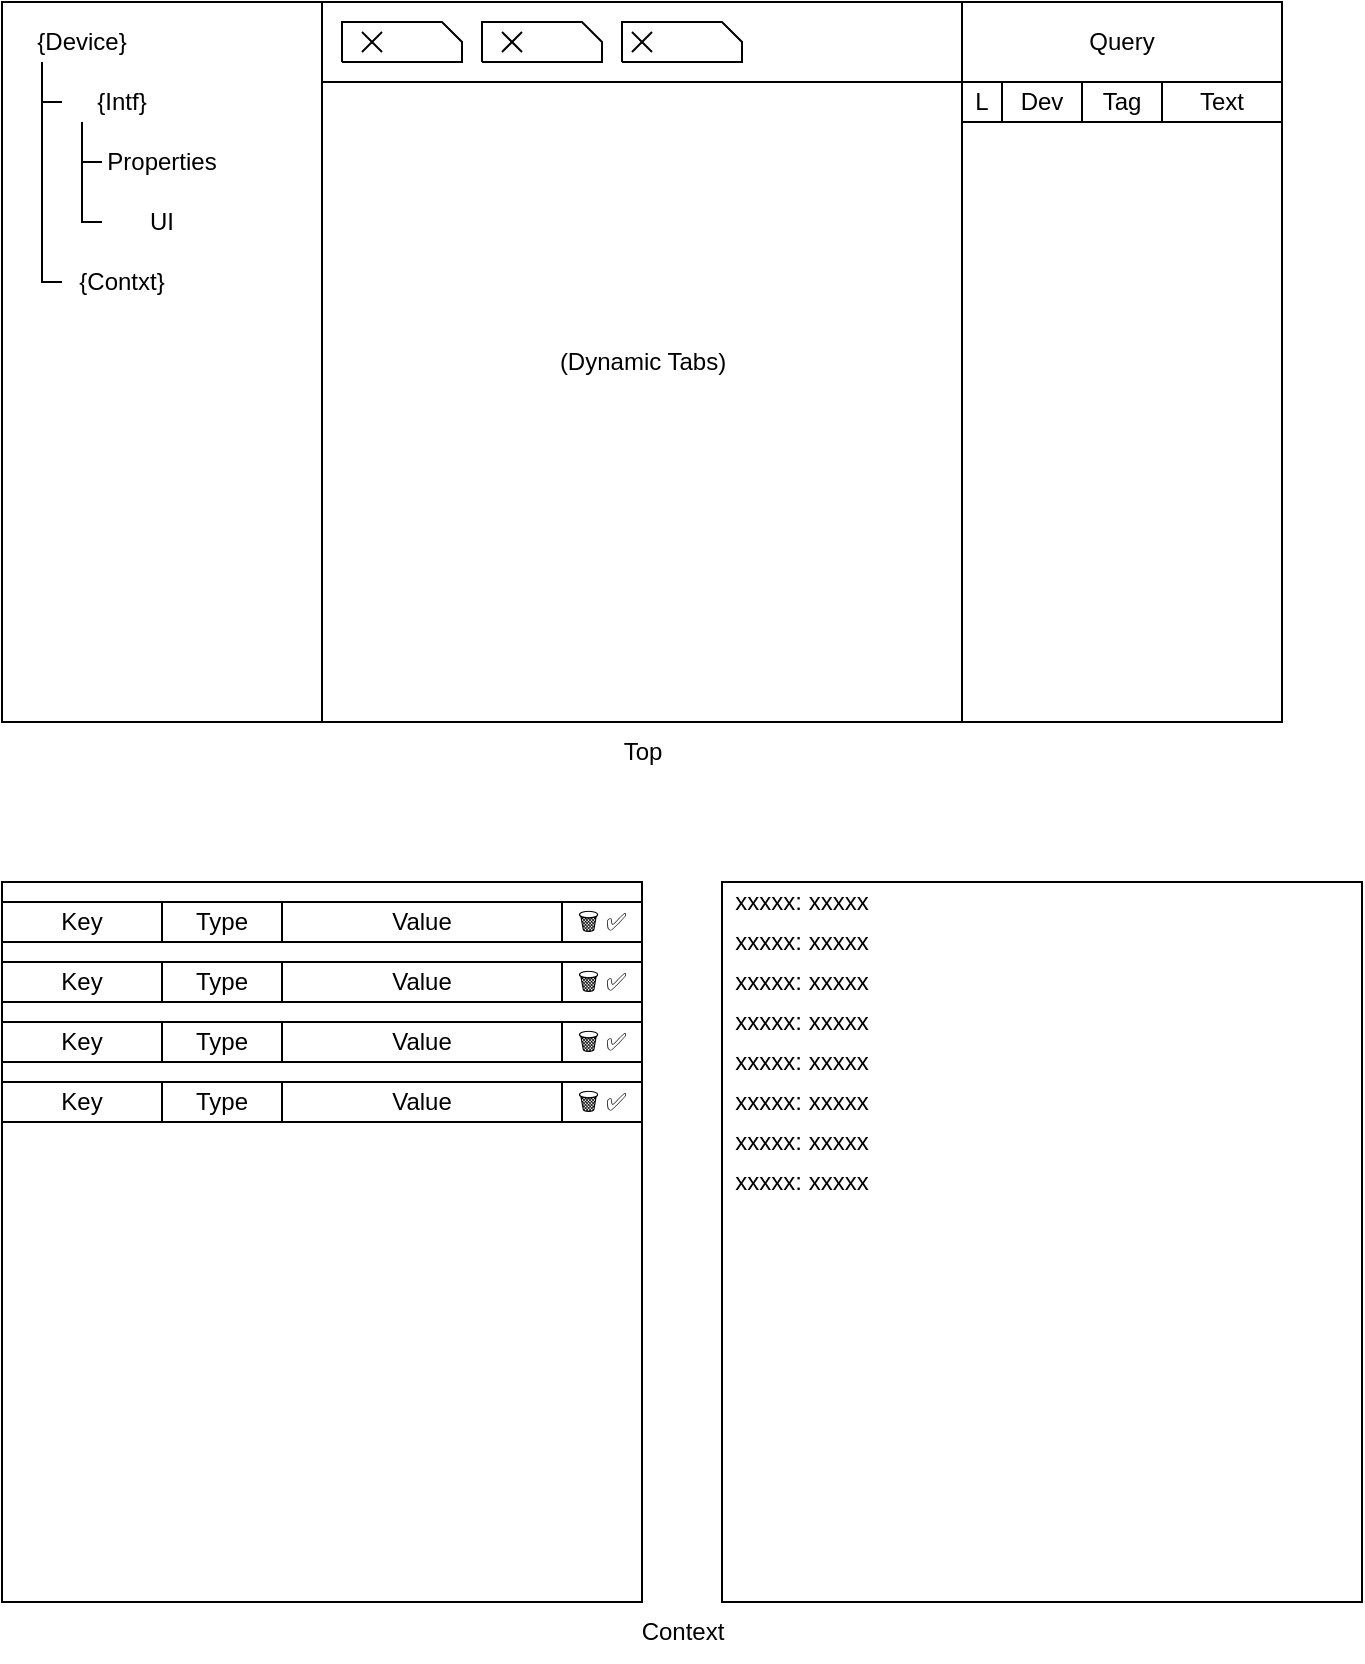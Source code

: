 <mxfile>
    <diagram id="i8nCHE71dqEQOdLemHbe" name="ページ1">
        <mxGraphModel dx="751" dy="873" grid="1" gridSize="10" guides="1" tooltips="1" connect="1" arrows="1" fold="1" page="1" pageScale="1" pageWidth="827" pageHeight="1169" math="0" shadow="0">
            <root>
                <mxCell id="0"/>
                <mxCell id="1" parent="0"/>
                <mxCell id="9" value="" style="whiteSpace=wrap;html=1;fillColor=none;" parent="1" vertex="1">
                    <mxGeometry x="40" y="40" width="640" height="360" as="geometry"/>
                </mxCell>
                <mxCell id="10" value="" style="whiteSpace=wrap;html=1;fillColor=none;" parent="1" vertex="1">
                    <mxGeometry x="40" y="40" width="160" height="360" as="geometry"/>
                </mxCell>
                <mxCell id="11" value="" style="whiteSpace=wrap;html=1;fillColor=none;" parent="1" vertex="1">
                    <mxGeometry x="520" y="40" width="160" height="360" as="geometry"/>
                </mxCell>
                <mxCell id="12" value="" style="whiteSpace=wrap;html=1;fillColor=none;" parent="1" vertex="1">
                    <mxGeometry x="200" y="40" width="320" height="40" as="geometry"/>
                </mxCell>
                <mxCell id="13" value="&lt;span style=&quot;&quot;&gt;(Dynamic Tabs)&lt;/span&gt;" style="text;html=1;align=center;verticalAlign=middle;resizable=0;points=[];autosize=1;strokeColor=none;fillColor=none;" parent="1" vertex="1">
                    <mxGeometry x="305" y="205" width="110" height="30" as="geometry"/>
                </mxCell>
                <mxCell id="17" value="{Device}" style="whiteSpace=wrap;html=1;fillColor=none;strokeColor=none;" parent="1" vertex="1">
                    <mxGeometry x="50" y="50" width="60" height="20" as="geometry"/>
                </mxCell>
                <mxCell id="18" value="{Intf}" style="whiteSpace=wrap;html=1;fillColor=none;strokeColor=none;" parent="1" vertex="1">
                    <mxGeometry x="70" y="80" width="60" height="20" as="geometry"/>
                </mxCell>
                <mxCell id="19" value="Properties" style="whiteSpace=wrap;html=1;fillColor=none;strokeColor=none;" parent="1" vertex="1">
                    <mxGeometry x="90" y="110" width="60" height="20" as="geometry"/>
                </mxCell>
                <mxCell id="20" value="" style="endArrow=none;html=1;rounded=0;" parent="1" edge="1">
                    <mxGeometry width="50" height="50" relative="1" as="geometry">
                        <mxPoint x="90" y="120" as="sourcePoint"/>
                        <mxPoint x="80" y="100" as="targetPoint"/>
                        <Array as="points">
                            <mxPoint x="80" y="120"/>
                        </Array>
                    </mxGeometry>
                </mxCell>
                <mxCell id="21" value="UI" style="whiteSpace=wrap;html=1;fillColor=none;strokeColor=none;" parent="1" vertex="1">
                    <mxGeometry x="90" y="140" width="60" height="20" as="geometry"/>
                </mxCell>
                <mxCell id="22" value="" style="endArrow=none;html=1;rounded=0;" parent="1" edge="1">
                    <mxGeometry width="50" height="50" relative="1" as="geometry">
                        <mxPoint x="90" y="150" as="sourcePoint"/>
                        <mxPoint x="80" y="120" as="targetPoint"/>
                        <Array as="points">
                            <mxPoint x="80" y="150"/>
                        </Array>
                    </mxGeometry>
                </mxCell>
                <mxCell id="23" value="{Contxt}" style="whiteSpace=wrap;html=1;fillColor=none;strokeColor=none;" parent="1" vertex="1">
                    <mxGeometry x="70" y="170" width="60" height="20" as="geometry"/>
                </mxCell>
                <mxCell id="25" value="" style="endArrow=none;html=1;rounded=0;" parent="1" edge="1">
                    <mxGeometry width="50" height="50" relative="1" as="geometry">
                        <mxPoint x="70" y="90" as="sourcePoint"/>
                        <mxPoint x="60" y="70" as="targetPoint"/>
                        <Array as="points">
                            <mxPoint x="60" y="90"/>
                        </Array>
                    </mxGeometry>
                </mxCell>
                <mxCell id="26" value="" style="endArrow=none;html=1;rounded=0;" parent="1" edge="1">
                    <mxGeometry width="50" height="50" relative="1" as="geometry">
                        <mxPoint x="70" y="180" as="sourcePoint"/>
                        <mxPoint x="60" y="90" as="targetPoint"/>
                        <Array as="points">
                            <mxPoint x="60" y="180"/>
                        </Array>
                    </mxGeometry>
                </mxCell>
                <mxCell id="27" value="Query" style="whiteSpace=wrap;html=1;fillColor=none;" parent="1" vertex="1">
                    <mxGeometry x="520" y="40" width="160" height="40" as="geometry"/>
                </mxCell>
                <mxCell id="28" value="L" style="whiteSpace=wrap;html=1;fillColor=none;" parent="1" vertex="1">
                    <mxGeometry x="520" y="80" width="20" height="20" as="geometry"/>
                </mxCell>
                <mxCell id="29" value="Dev" style="whiteSpace=wrap;html=1;fillColor=none;" parent="1" vertex="1">
                    <mxGeometry x="540" y="80" width="40" height="20" as="geometry"/>
                </mxCell>
                <mxCell id="30" value="Tag" style="whiteSpace=wrap;html=1;fillColor=none;" parent="1" vertex="1">
                    <mxGeometry x="580" y="80" width="40" height="20" as="geometry"/>
                </mxCell>
                <mxCell id="31" value="Text" style="whiteSpace=wrap;html=1;fillColor=none;" parent="1" vertex="1">
                    <mxGeometry x="620" y="80" width="60" height="20" as="geometry"/>
                </mxCell>
                <mxCell id="32" value="" style="whiteSpace=wrap;html=1;fillColor=none;" parent="1" vertex="1">
                    <mxGeometry x="40" y="480" width="320" height="360" as="geometry"/>
                </mxCell>
                <mxCell id="33" value="" style="whiteSpace=wrap;html=1;fillColor=none;" parent="1" vertex="1">
                    <mxGeometry x="400" y="480" width="320" height="360" as="geometry"/>
                </mxCell>
                <mxCell id="34" value="xxxxx: xxxxx" style="whiteSpace=wrap;html=1;fillColor=none;strokeColor=none;" parent="1" vertex="1">
                    <mxGeometry x="400" y="480" width="80" height="20" as="geometry"/>
                </mxCell>
                <mxCell id="35" value="xxxxx: xxxxx" style="whiteSpace=wrap;html=1;fillColor=none;strokeColor=none;" parent="1" vertex="1">
                    <mxGeometry x="400" y="500" width="80" height="20" as="geometry"/>
                </mxCell>
                <mxCell id="36" value="xxxxx: xxxxx" style="whiteSpace=wrap;html=1;fillColor=none;strokeColor=none;" parent="1" vertex="1">
                    <mxGeometry x="400" y="520" width="80" height="20" as="geometry"/>
                </mxCell>
                <mxCell id="37" value="xxxxx: xxxxx" style="whiteSpace=wrap;html=1;fillColor=none;strokeColor=none;" parent="1" vertex="1">
                    <mxGeometry x="400" y="540" width="80" height="20" as="geometry"/>
                </mxCell>
                <mxCell id="39" value="xxxxx: xxxxx" style="whiteSpace=wrap;html=1;fillColor=none;strokeColor=none;" parent="1" vertex="1">
                    <mxGeometry x="400" y="560" width="80" height="20" as="geometry"/>
                </mxCell>
                <mxCell id="40" value="xxxxx: xxxxx" style="whiteSpace=wrap;html=1;fillColor=none;strokeColor=none;" parent="1" vertex="1">
                    <mxGeometry x="400" y="580" width="80" height="20" as="geometry"/>
                </mxCell>
                <mxCell id="41" value="xxxxx: xxxxx" style="whiteSpace=wrap;html=1;fillColor=none;strokeColor=none;" parent="1" vertex="1">
                    <mxGeometry x="400" y="600" width="80" height="20" as="geometry"/>
                </mxCell>
                <mxCell id="42" value="xxxxx: xxxxx" style="whiteSpace=wrap;html=1;fillColor=none;strokeColor=none;" parent="1" vertex="1">
                    <mxGeometry x="400" y="620" width="80" height="20" as="geometry"/>
                </mxCell>
                <mxCell id="49" value="Key" style="whiteSpace=wrap;html=1;strokeColor=default;fillColor=none;" parent="1" vertex="1">
                    <mxGeometry x="40" y="490" width="80" height="20" as="geometry"/>
                </mxCell>
                <mxCell id="50" value="Value" style="whiteSpace=wrap;html=1;strokeColor=default;fillColor=none;" parent="1" vertex="1">
                    <mxGeometry x="180" y="490" width="140" height="20" as="geometry"/>
                </mxCell>
                <mxCell id="51" value="Type" style="whiteSpace=wrap;html=1;strokeColor=default;fillColor=none;" parent="1" vertex="1">
                    <mxGeometry x="120" y="490" width="60" height="20" as="geometry"/>
                </mxCell>
                <mxCell id="52" value="🗑 ✅" style="whiteSpace=wrap;html=1;strokeColor=default;fillColor=none;" parent="1" vertex="1">
                    <mxGeometry x="320" y="490" width="40" height="20" as="geometry"/>
                </mxCell>
                <mxCell id="53" value="Context" style="text;html=1;align=center;verticalAlign=middle;resizable=0;points=[];autosize=1;strokeColor=none;fillColor=none;" parent="1" vertex="1">
                    <mxGeometry x="350" y="840" width="60" height="30" as="geometry"/>
                </mxCell>
                <mxCell id="55" value="Top" style="text;html=1;align=center;verticalAlign=middle;resizable=0;points=[];autosize=1;strokeColor=none;fillColor=none;" parent="1" vertex="1">
                    <mxGeometry x="340" y="400" width="40" height="30" as="geometry"/>
                </mxCell>
                <mxCell id="59" value="" style="endArrow=none;html=1;rounded=0;" parent="1" edge="1">
                    <mxGeometry width="50" height="50" relative="1" as="geometry">
                        <mxPoint x="210" y="70" as="sourcePoint"/>
                        <mxPoint x="210" y="70" as="targetPoint"/>
                        <Array as="points">
                            <mxPoint x="210" y="50"/>
                            <mxPoint x="260" y="50"/>
                            <mxPoint x="270" y="60"/>
                            <mxPoint x="270" y="70"/>
                        </Array>
                    </mxGeometry>
                </mxCell>
                <mxCell id="60" value="" style="endArrow=none;html=1;rounded=0;" parent="1" edge="1">
                    <mxGeometry width="50" height="50" relative="1" as="geometry">
                        <mxPoint x="280" y="70" as="sourcePoint"/>
                        <mxPoint x="280" y="70" as="targetPoint"/>
                        <Array as="points">
                            <mxPoint x="280" y="50"/>
                            <mxPoint x="330" y="50"/>
                            <mxPoint x="340" y="60"/>
                            <mxPoint x="340" y="70"/>
                        </Array>
                    </mxGeometry>
                </mxCell>
                <mxCell id="61" value="" style="endArrow=none;html=1;rounded=0;" parent="1" edge="1">
                    <mxGeometry width="50" height="50" relative="1" as="geometry">
                        <mxPoint x="350" y="70" as="sourcePoint"/>
                        <mxPoint x="350" y="70" as="targetPoint"/>
                        <Array as="points">
                            <mxPoint x="350" y="50"/>
                            <mxPoint x="400" y="50"/>
                            <mxPoint x="410" y="60"/>
                            <mxPoint x="410" y="70"/>
                        </Array>
                    </mxGeometry>
                </mxCell>
                <mxCell id="62" value="" style="endArrow=none;html=1;rounded=0;" parent="1" edge="1">
                    <mxGeometry width="50" height="50" relative="1" as="geometry">
                        <mxPoint x="220" y="65" as="sourcePoint"/>
                        <mxPoint x="230" y="55" as="targetPoint"/>
                    </mxGeometry>
                </mxCell>
                <mxCell id="63" value="" style="endArrow=none;html=1;rounded=0;" parent="1" edge="1">
                    <mxGeometry width="50" height="50" relative="1" as="geometry">
                        <mxPoint x="230" y="65" as="sourcePoint"/>
                        <mxPoint x="220" y="55" as="targetPoint"/>
                    </mxGeometry>
                </mxCell>
                <mxCell id="64" value="" style="endArrow=none;html=1;rounded=0;" parent="1" edge="1">
                    <mxGeometry width="50" height="50" relative="1" as="geometry">
                        <mxPoint x="290" y="65" as="sourcePoint"/>
                        <mxPoint x="300" y="55" as="targetPoint"/>
                    </mxGeometry>
                </mxCell>
                <mxCell id="65" value="" style="endArrow=none;html=1;rounded=0;" parent="1" edge="1">
                    <mxGeometry width="50" height="50" relative="1" as="geometry">
                        <mxPoint x="300" y="65" as="sourcePoint"/>
                        <mxPoint x="290" y="55" as="targetPoint"/>
                    </mxGeometry>
                </mxCell>
                <mxCell id="66" value="" style="endArrow=none;html=1;rounded=0;" parent="1" edge="1">
                    <mxGeometry width="50" height="50" relative="1" as="geometry">
                        <mxPoint x="355" y="65" as="sourcePoint"/>
                        <mxPoint x="365" y="55" as="targetPoint"/>
                    </mxGeometry>
                </mxCell>
                <mxCell id="67" value="" style="endArrow=none;html=1;rounded=0;" parent="1" edge="1">
                    <mxGeometry width="50" height="50" relative="1" as="geometry">
                        <mxPoint x="365" y="65" as="sourcePoint"/>
                        <mxPoint x="355" y="55" as="targetPoint"/>
                    </mxGeometry>
                </mxCell>
                <mxCell id="68" value="Key" style="whiteSpace=wrap;html=1;strokeColor=default;fillColor=none;" parent="1" vertex="1">
                    <mxGeometry x="40" y="520" width="80" height="20" as="geometry"/>
                </mxCell>
                <mxCell id="69" value="Value" style="whiteSpace=wrap;html=1;strokeColor=default;fillColor=none;" parent="1" vertex="1">
                    <mxGeometry x="180" y="520" width="140" height="20" as="geometry"/>
                </mxCell>
                <mxCell id="70" value="Type" style="whiteSpace=wrap;html=1;strokeColor=default;fillColor=none;" parent="1" vertex="1">
                    <mxGeometry x="120" y="520" width="60" height="20" as="geometry"/>
                </mxCell>
                <mxCell id="71" value="🗑 ✅" style="whiteSpace=wrap;html=1;strokeColor=default;fillColor=none;" parent="1" vertex="1">
                    <mxGeometry x="320" y="520" width="40" height="20" as="geometry"/>
                </mxCell>
                <mxCell id="76" value="Key" style="whiteSpace=wrap;html=1;strokeColor=default;fillColor=none;" parent="1" vertex="1">
                    <mxGeometry x="40" y="550" width="80" height="20" as="geometry"/>
                </mxCell>
                <mxCell id="77" value="Value" style="whiteSpace=wrap;html=1;strokeColor=default;fillColor=none;" parent="1" vertex="1">
                    <mxGeometry x="180" y="550" width="140" height="20" as="geometry"/>
                </mxCell>
                <mxCell id="78" value="Type" style="whiteSpace=wrap;html=1;strokeColor=default;fillColor=none;" parent="1" vertex="1">
                    <mxGeometry x="120" y="550" width="60" height="20" as="geometry"/>
                </mxCell>
                <mxCell id="79" value="🗑 ✅" style="whiteSpace=wrap;html=1;strokeColor=default;fillColor=none;" parent="1" vertex="1">
                    <mxGeometry x="320" y="550" width="40" height="20" as="geometry"/>
                </mxCell>
                <mxCell id="80" value="Key" style="whiteSpace=wrap;html=1;strokeColor=default;fillColor=none;" parent="1" vertex="1">
                    <mxGeometry x="40" y="580" width="80" height="20" as="geometry"/>
                </mxCell>
                <mxCell id="81" value="Value" style="whiteSpace=wrap;html=1;strokeColor=default;fillColor=none;" parent="1" vertex="1">
                    <mxGeometry x="180" y="580" width="140" height="20" as="geometry"/>
                </mxCell>
                <mxCell id="82" value="Type" style="whiteSpace=wrap;html=1;strokeColor=default;fillColor=none;" parent="1" vertex="1">
                    <mxGeometry x="120" y="580" width="60" height="20" as="geometry"/>
                </mxCell>
                <mxCell id="83" value="🗑 ✅" style="whiteSpace=wrap;html=1;strokeColor=default;fillColor=none;" parent="1" vertex="1">
                    <mxGeometry x="320" y="580" width="40" height="20" as="geometry"/>
                </mxCell>
            </root>
        </mxGraphModel>
    </diagram>
</mxfile>